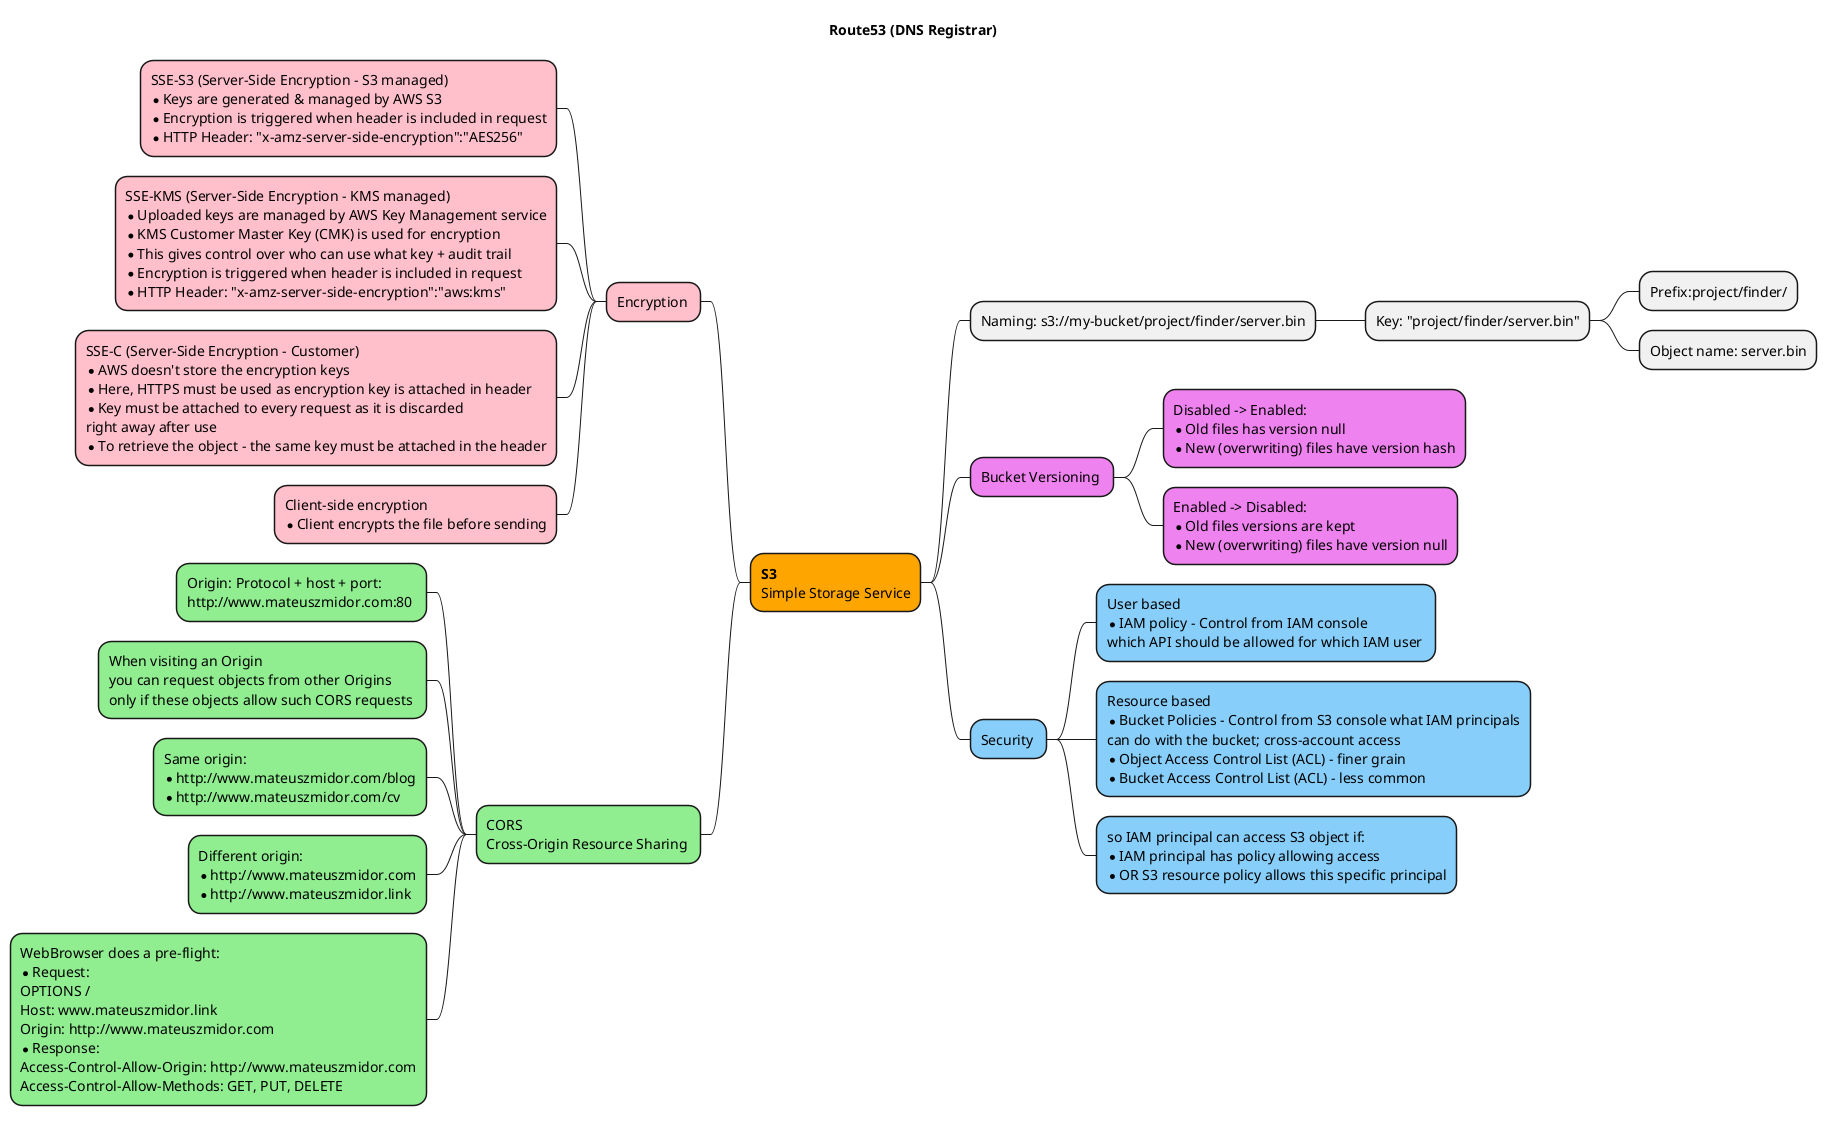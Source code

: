 @startmindmap mindmap

title Route53 (DNS Registrar)

<style>
mindmapDiagram {
  .encryption {
    BackgroundColor Pink
  }
  .versioning {
    BackgroundColor Violet
  }
  .orange {
    BackgroundColor orange
  }
  .security {
    BackgroundColor LightSkyBlue
  }
  .cors {
    BackgroundColor LightGreen
  }
}
</style>


*[#Orange] <b>S3\nSimple Storage Service
 * Naming: s3://my-bucket/project/finder/server.bin
  * Key: "project/finder/server.bin"
   * Prefix:project/finder/
   * Object name: server.bin
 * Bucket Versioning <<versioning>>
  * Disabled -> Enabled:\n*Old files has version null\n*New (overwriting) files have version hash <<versioning>>
  * Enabled -> Disabled:\n*Old files versions are kept\n*New (overwriting) files have version null <<versioning>>
 * Security <<security>>
  * User based\n*IAM policy - Control from IAM console \nwhich API should be allowed for which IAM user <<security>>
  * Resource based\n*Bucket Policies - Control from S3 console what IAM principals\ncan do with the bucket; cross-account access\n*Object Access Control List (ACL) - finer grain\n*Bucket Access Control List (ACL) - less common <<security>>
  * so IAM principal can access S3 object if:\n*IAM principal has policy allowing access\n*OR S3 resource policy allows this specific principal <<security>>
left side
 * Encryption <<encryption>>
  * SSE-S3 (Server-Side Encryption - S3 managed)\n*Keys are generated & managed by AWS S3\n*Encryption is triggered when header is included in request\n*HTTP Header: "x-amz-server-side-encryption":"AES256" <<encryption>>
  * SSE-KMS (Server-Side Encryption - KMS managed)\n*Uploaded keys are managed by AWS Key Management service\n*KMS Customer Master Key (CMK) is used for encryption\n*This gives control over who can use what key + audit trail\n*Encryption is triggered when header is included in request\n*HTTP Header: "x-amz-server-side-encryption":"aws:kms"<<encryption>>
  * SSE-C (Server-Side Encryption - Customer)\n*AWS doesn't store the encryption keys\n*Here, HTTPS must be used as encryption key is attached in header\n*Key must be attached to every request as it is discarded\nright away after use\n*To retrieve the object - the same key must be attached in the header  <<encryption>>
  * Client-side encryption\n*Client encrypts the file before sending <<encryption>>
 * CORS\nCross-Origin Resource Sharing <<cors>>
  * Origin: Protocol + host + port:\nhttp://www.mateuszmidor.com:80 <<cors>>
  * When visiting an Origin\nyou can request objects from other Origins\nonly if these objects allow such CORS requests <<cors>>
  * Same origin:\n*http://www.mateuszmidor.com/blog\n*http://www.mateuszmidor.com/cv <<cors>>
  * Different origin:\n*http://www.mateuszmidor.com\n*http://www.mateuszmidor.link <<cors>>
  * WebBrowser does a pre-flight:\n*Request:\nOPTIONS /\nHost: www.mateuszmidor.link\nOrigin: http://www.mateuszmidor.com\n*Response:\nAccess-Control-Allow-Origin: http://www.mateuszmidor.com\nAccess-Control-Allow-Methods: GET, PUT, DELETE  <<cors>>
@endmindmap